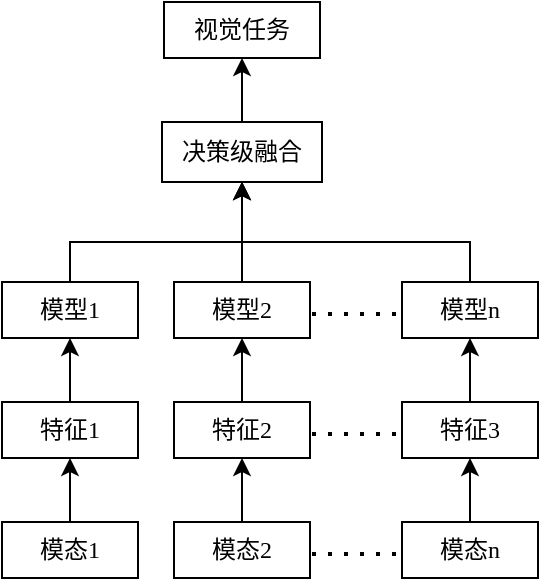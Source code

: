 <mxfile version="26.1.0">
  <diagram name="第 1 页" id="1-BLOxt3ObJG5c-1yq0U">
    <mxGraphModel dx="636" dy="420" grid="1" gridSize="10" guides="1" tooltips="1" connect="1" arrows="1" fold="1" page="1" pageScale="1" pageWidth="827" pageHeight="1169" math="0" shadow="0">
      <root>
        <mxCell id="0" />
        <mxCell id="1" parent="0" />
        <mxCell id="0hp2Ma2FYjjdsOUvhA9y-13" style="edgeStyle=orthogonalEdgeStyle;shape=connector;rounded=0;orthogonalLoop=1;jettySize=auto;html=1;entryX=0.5;entryY=1;entryDx=0;entryDy=0;strokeColor=default;align=center;verticalAlign=middle;fontFamily=Helvetica;fontSize=11;fontColor=default;labelBackgroundColor=default;endArrow=classic;" edge="1" parent="1" source="0hp2Ma2FYjjdsOUvhA9y-14" target="0hp2Ma2FYjjdsOUvhA9y-23">
          <mxGeometry relative="1" as="geometry">
            <Array as="points">
              <mxPoint x="164" y="300" />
              <mxPoint x="250" y="300" />
            </Array>
          </mxGeometry>
        </mxCell>
        <mxCell id="0hp2Ma2FYjjdsOUvhA9y-14" value="模型&lt;font face=&quot;Times New Roman&quot;&gt;1&lt;/font&gt;" style="rounded=0;whiteSpace=wrap;html=1;fontFamily=宋体;fontSource=https%3A%2F%2Ffonts.googleapis.com%2Fcss%3Ffamily%3D%25E5%25AE%258B%25E4%25BD%2593;" vertex="1" parent="1">
          <mxGeometry x="130" y="320" width="68" height="28" as="geometry" />
        </mxCell>
        <mxCell id="0hp2Ma2FYjjdsOUvhA9y-15" style="edgeStyle=none;shape=connector;rounded=0;orthogonalLoop=1;jettySize=auto;html=1;entryX=0.5;entryY=1;entryDx=0;entryDy=0;strokeColor=default;align=center;verticalAlign=middle;fontFamily=宋体;fontSize=11;fontColor=default;labelBackgroundColor=default;endArrow=classic;fontSource=https%3A%2F%2Ffonts.googleapis.com%2Fcss%3Ffamily%3D%25E5%25AE%258B%25E4%25BD%2593;" edge="1" parent="1" source="0hp2Ma2FYjjdsOUvhA9y-16" target="0hp2Ma2FYjjdsOUvhA9y-23">
          <mxGeometry relative="1" as="geometry" />
        </mxCell>
        <mxCell id="0hp2Ma2FYjjdsOUvhA9y-16" value="模型&lt;font face=&quot;Times New Roman&quot;&gt;2&lt;/font&gt;" style="rounded=0;whiteSpace=wrap;html=1;fontFamily=宋体;fontSource=https%3A%2F%2Ffonts.googleapis.com%2Fcss%3Ffamily%3D%25E5%25AE%258B%25E4%25BD%2593;" vertex="1" parent="1">
          <mxGeometry x="216" y="320" width="68" height="28" as="geometry" />
        </mxCell>
        <mxCell id="0hp2Ma2FYjjdsOUvhA9y-17" style="edgeStyle=orthogonalEdgeStyle;shape=connector;rounded=0;orthogonalLoop=1;jettySize=auto;html=1;entryX=0.5;entryY=1;entryDx=0;entryDy=0;strokeColor=default;align=center;verticalAlign=middle;fontFamily=Helvetica;fontSize=11;fontColor=default;labelBackgroundColor=default;endArrow=classic;exitX=0.5;exitY=0;exitDx=0;exitDy=0;" edge="1" parent="1" source="0hp2Ma2FYjjdsOUvhA9y-18" target="0hp2Ma2FYjjdsOUvhA9y-23">
          <mxGeometry relative="1" as="geometry">
            <Array as="points">
              <mxPoint x="364" y="300" />
              <mxPoint x="250" y="300" />
            </Array>
          </mxGeometry>
        </mxCell>
        <mxCell id="0hp2Ma2FYjjdsOUvhA9y-18" value="模型&lt;font face=&quot;Times New Roman&quot;&gt;n&lt;/font&gt;" style="rounded=0;whiteSpace=wrap;html=1;fontFamily=宋体;fontSource=https%3A%2F%2Ffonts.googleapis.com%2Fcss%3Ffamily%3D%25E5%25AE%258B%25E4%25BD%2593;" vertex="1" parent="1">
          <mxGeometry x="330" y="320" width="68" height="28" as="geometry" />
        </mxCell>
        <mxCell id="0hp2Ma2FYjjdsOUvhA9y-19" value="视觉任务" style="rounded=0;whiteSpace=wrap;html=1;fontFamily=宋体;fontSource=https%3A%2F%2Ffonts.googleapis.com%2Fcss%3Ffamily%3D%25E5%25AE%258B%25E4%25BD%2593;" vertex="1" parent="1">
          <mxGeometry x="211" y="180" width="78" height="28" as="geometry" />
        </mxCell>
        <mxCell id="0hp2Ma2FYjjdsOUvhA9y-47" style="edgeStyle=orthogonalEdgeStyle;rounded=0;orthogonalLoop=1;jettySize=auto;html=1;entryX=0.5;entryY=1;entryDx=0;entryDy=0;" edge="1" parent="1" source="0hp2Ma2FYjjdsOUvhA9y-23" target="0hp2Ma2FYjjdsOUvhA9y-19">
          <mxGeometry relative="1" as="geometry" />
        </mxCell>
        <mxCell id="0hp2Ma2FYjjdsOUvhA9y-23" value="决策级融合" style="rounded=0;whiteSpace=wrap;html=1;fontFamily=宋体;fontSource=https%3A%2F%2Ffonts.googleapis.com%2Fcss%3Ffamily%3D%25E5%25AE%258B%25E4%25BD%2593;" vertex="1" parent="1">
          <mxGeometry x="210" y="240" width="80" height="30" as="geometry" />
        </mxCell>
        <mxCell id="0hp2Ma2FYjjdsOUvhA9y-42" style="edgeStyle=orthogonalEdgeStyle;rounded=0;orthogonalLoop=1;jettySize=auto;html=1;entryX=0.5;entryY=1;entryDx=0;entryDy=0;" edge="1" parent="1" source="0hp2Ma2FYjjdsOUvhA9y-33" target="0hp2Ma2FYjjdsOUvhA9y-14">
          <mxGeometry relative="1" as="geometry" />
        </mxCell>
        <mxCell id="0hp2Ma2FYjjdsOUvhA9y-24" value="" style="endArrow=none;dashed=1;html=1;dashPattern=1 3;strokeWidth=2;rounded=0;strokeColor=default;align=center;verticalAlign=middle;fontFamily=宋体;fontSize=11;fontColor=default;labelBackgroundColor=default;entryX=0;entryY=0.5;entryDx=0;entryDy=0;exitX=1;exitY=0.5;exitDx=0;exitDy=0;fontSource=https%3A%2F%2Ffonts.googleapis.com%2Fcss%3Ffamily%3D%25E5%25AE%258B%25E4%25BD%2593;" edge="1" parent="1">
          <mxGeometry width="50" height="50" relative="1" as="geometry">
            <mxPoint x="285" y="336" as="sourcePoint" />
            <mxPoint x="327" y="336" as="targetPoint" />
          </mxGeometry>
        </mxCell>
        <mxCell id="0hp2Ma2FYjjdsOUvhA9y-33" value="特征&lt;font face=&quot;Times New Roman&quot;&gt;1&lt;/font&gt;" style="rounded=0;whiteSpace=wrap;html=1;fontFamily=宋体;fontSource=https%3A%2F%2Ffonts.googleapis.com%2Fcss%3Ffamily%3D%25E5%25AE%258B%25E4%25BD%2593;" vertex="1" parent="1">
          <mxGeometry x="130" y="380" width="68" height="28" as="geometry" />
        </mxCell>
        <mxCell id="0hp2Ma2FYjjdsOUvhA9y-43" style="edgeStyle=orthogonalEdgeStyle;rounded=0;orthogonalLoop=1;jettySize=auto;html=1;entryX=0.5;entryY=1;entryDx=0;entryDy=0;" edge="1" parent="1" source="0hp2Ma2FYjjdsOUvhA9y-34" target="0hp2Ma2FYjjdsOUvhA9y-16">
          <mxGeometry relative="1" as="geometry" />
        </mxCell>
        <mxCell id="0hp2Ma2FYjjdsOUvhA9y-34" value="特征&lt;font face=&quot;Times New Roman&quot;&gt;2&lt;/font&gt;" style="rounded=0;whiteSpace=wrap;html=1;fontFamily=宋体;fontSource=https%3A%2F%2Ffonts.googleapis.com%2Fcss%3Ffamily%3D%25E5%25AE%258B%25E4%25BD%2593;" vertex="1" parent="1">
          <mxGeometry x="216" y="380" width="68" height="28" as="geometry" />
        </mxCell>
        <mxCell id="0hp2Ma2FYjjdsOUvhA9y-46" style="edgeStyle=orthogonalEdgeStyle;rounded=0;orthogonalLoop=1;jettySize=auto;html=1;entryX=0.5;entryY=1;entryDx=0;entryDy=0;" edge="1" parent="1" source="0hp2Ma2FYjjdsOUvhA9y-35" target="0hp2Ma2FYjjdsOUvhA9y-18">
          <mxGeometry relative="1" as="geometry" />
        </mxCell>
        <mxCell id="0hp2Ma2FYjjdsOUvhA9y-35" value="特征&lt;font face=&quot;Times New Roman&quot;&gt;3&lt;/font&gt;" style="rounded=0;whiteSpace=wrap;html=1;fontFamily=宋体;fontSource=https%3A%2F%2Ffonts.googleapis.com%2Fcss%3Ffamily%3D%25E5%25AE%258B%25E4%25BD%2593;" vertex="1" parent="1">
          <mxGeometry x="330" y="380" width="68" height="28" as="geometry" />
        </mxCell>
        <mxCell id="0hp2Ma2FYjjdsOUvhA9y-41" style="edgeStyle=orthogonalEdgeStyle;rounded=0;orthogonalLoop=1;jettySize=auto;html=1;entryX=0.5;entryY=1;entryDx=0;entryDy=0;" edge="1" parent="1" source="0hp2Ma2FYjjdsOUvhA9y-37" target="0hp2Ma2FYjjdsOUvhA9y-33">
          <mxGeometry relative="1" as="geometry" />
        </mxCell>
        <mxCell id="0hp2Ma2FYjjdsOUvhA9y-36" value="" style="endArrow=none;dashed=1;html=1;dashPattern=1 3;strokeWidth=2;rounded=0;strokeColor=default;align=center;verticalAlign=middle;fontFamily=宋体;fontSize=11;fontColor=default;labelBackgroundColor=default;entryX=0;entryY=0.5;entryDx=0;entryDy=0;exitX=1;exitY=0.5;exitDx=0;exitDy=0;fontSource=https%3A%2F%2Ffonts.googleapis.com%2Fcss%3Ffamily%3D%25E5%25AE%258B%25E4%25BD%2593;" edge="1" parent="1">
          <mxGeometry width="50" height="50" relative="1" as="geometry">
            <mxPoint x="285" y="396" as="sourcePoint" />
            <mxPoint x="327" y="396" as="targetPoint" />
          </mxGeometry>
        </mxCell>
        <mxCell id="0hp2Ma2FYjjdsOUvhA9y-37" value="模态&lt;font face=&quot;Times New Roman&quot;&gt;1&lt;/font&gt;" style="rounded=0;whiteSpace=wrap;html=1;fontFamily=宋体;fontSource=https%3A%2F%2Ffonts.googleapis.com%2Fcss%3Ffamily%3D%25E5%25AE%258B%25E4%25BD%2593;" vertex="1" parent="1">
          <mxGeometry x="130" y="440" width="68" height="28" as="geometry" />
        </mxCell>
        <mxCell id="0hp2Ma2FYjjdsOUvhA9y-44" style="edgeStyle=orthogonalEdgeStyle;rounded=0;orthogonalLoop=1;jettySize=auto;html=1;entryX=0.5;entryY=1;entryDx=0;entryDy=0;" edge="1" parent="1" source="0hp2Ma2FYjjdsOUvhA9y-38" target="0hp2Ma2FYjjdsOUvhA9y-34">
          <mxGeometry relative="1" as="geometry" />
        </mxCell>
        <mxCell id="0hp2Ma2FYjjdsOUvhA9y-38" value="模态&lt;font face=&quot;Times New Roman&quot;&gt;2&lt;/font&gt;" style="rounded=0;whiteSpace=wrap;html=1;fontFamily=宋体;fontSource=https%3A%2F%2Ffonts.googleapis.com%2Fcss%3Ffamily%3D%25E5%25AE%258B%25E4%25BD%2593;" vertex="1" parent="1">
          <mxGeometry x="216" y="440" width="68" height="28" as="geometry" />
        </mxCell>
        <mxCell id="0hp2Ma2FYjjdsOUvhA9y-45" style="edgeStyle=orthogonalEdgeStyle;rounded=0;orthogonalLoop=1;jettySize=auto;html=1;entryX=0.5;entryY=1;entryDx=0;entryDy=0;" edge="1" parent="1" source="0hp2Ma2FYjjdsOUvhA9y-39" target="0hp2Ma2FYjjdsOUvhA9y-35">
          <mxGeometry relative="1" as="geometry" />
        </mxCell>
        <mxCell id="0hp2Ma2FYjjdsOUvhA9y-39" value="模态&lt;font face=&quot;Times New Roman&quot;&gt;n&lt;/font&gt;" style="rounded=0;whiteSpace=wrap;html=1;fontFamily=宋体;fontSource=https%3A%2F%2Ffonts.googleapis.com%2Fcss%3Ffamily%3D%25E5%25AE%258B%25E4%25BD%2593;" vertex="1" parent="1">
          <mxGeometry x="330" y="440" width="68" height="28" as="geometry" />
        </mxCell>
        <mxCell id="0hp2Ma2FYjjdsOUvhA9y-40" value="" style="endArrow=none;dashed=1;html=1;dashPattern=1 3;strokeWidth=2;rounded=0;strokeColor=default;align=center;verticalAlign=middle;fontFamily=宋体;fontSize=11;fontColor=default;labelBackgroundColor=default;entryX=0;entryY=0.5;entryDx=0;entryDy=0;exitX=1;exitY=0.5;exitDx=0;exitDy=0;fontSource=https%3A%2F%2Ffonts.googleapis.com%2Fcss%3Ffamily%3D%25E5%25AE%258B%25E4%25BD%2593;" edge="1" parent="1">
          <mxGeometry width="50" height="50" relative="1" as="geometry">
            <mxPoint x="285" y="456" as="sourcePoint" />
            <mxPoint x="327" y="456" as="targetPoint" />
          </mxGeometry>
        </mxCell>
      </root>
    </mxGraphModel>
  </diagram>
</mxfile>
